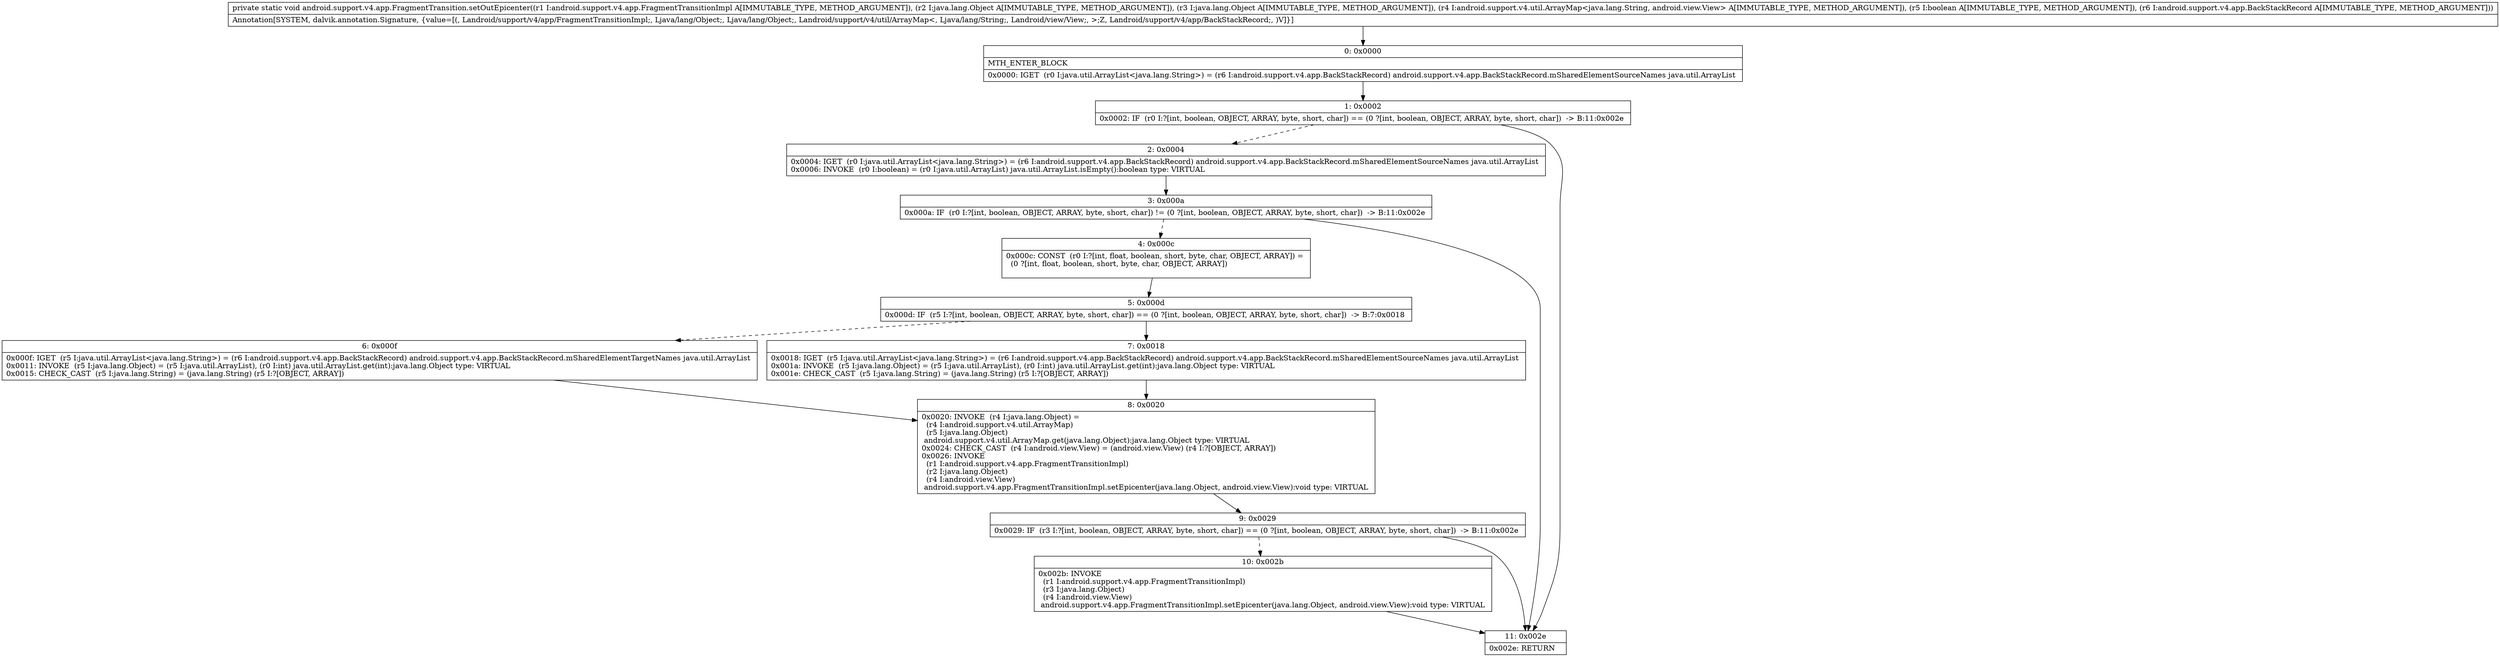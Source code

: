 digraph "CFG forandroid.support.v4.app.FragmentTransition.setOutEpicenter(Landroid\/support\/v4\/app\/FragmentTransitionImpl;Ljava\/lang\/Object;Ljava\/lang\/Object;Landroid\/support\/v4\/util\/ArrayMap;ZLandroid\/support\/v4\/app\/BackStackRecord;)V" {
Node_0 [shape=record,label="{0\:\ 0x0000|MTH_ENTER_BLOCK\l|0x0000: IGET  (r0 I:java.util.ArrayList\<java.lang.String\>) = (r6 I:android.support.v4.app.BackStackRecord) android.support.v4.app.BackStackRecord.mSharedElementSourceNames java.util.ArrayList \l}"];
Node_1 [shape=record,label="{1\:\ 0x0002|0x0002: IF  (r0 I:?[int, boolean, OBJECT, ARRAY, byte, short, char]) == (0 ?[int, boolean, OBJECT, ARRAY, byte, short, char])  \-\> B:11:0x002e \l}"];
Node_2 [shape=record,label="{2\:\ 0x0004|0x0004: IGET  (r0 I:java.util.ArrayList\<java.lang.String\>) = (r6 I:android.support.v4.app.BackStackRecord) android.support.v4.app.BackStackRecord.mSharedElementSourceNames java.util.ArrayList \l0x0006: INVOKE  (r0 I:boolean) = (r0 I:java.util.ArrayList) java.util.ArrayList.isEmpty():boolean type: VIRTUAL \l}"];
Node_3 [shape=record,label="{3\:\ 0x000a|0x000a: IF  (r0 I:?[int, boolean, OBJECT, ARRAY, byte, short, char]) != (0 ?[int, boolean, OBJECT, ARRAY, byte, short, char])  \-\> B:11:0x002e \l}"];
Node_4 [shape=record,label="{4\:\ 0x000c|0x000c: CONST  (r0 I:?[int, float, boolean, short, byte, char, OBJECT, ARRAY]) = \l  (0 ?[int, float, boolean, short, byte, char, OBJECT, ARRAY])\l \l}"];
Node_5 [shape=record,label="{5\:\ 0x000d|0x000d: IF  (r5 I:?[int, boolean, OBJECT, ARRAY, byte, short, char]) == (0 ?[int, boolean, OBJECT, ARRAY, byte, short, char])  \-\> B:7:0x0018 \l}"];
Node_6 [shape=record,label="{6\:\ 0x000f|0x000f: IGET  (r5 I:java.util.ArrayList\<java.lang.String\>) = (r6 I:android.support.v4.app.BackStackRecord) android.support.v4.app.BackStackRecord.mSharedElementTargetNames java.util.ArrayList \l0x0011: INVOKE  (r5 I:java.lang.Object) = (r5 I:java.util.ArrayList), (r0 I:int) java.util.ArrayList.get(int):java.lang.Object type: VIRTUAL \l0x0015: CHECK_CAST  (r5 I:java.lang.String) = (java.lang.String) (r5 I:?[OBJECT, ARRAY]) \l}"];
Node_7 [shape=record,label="{7\:\ 0x0018|0x0018: IGET  (r5 I:java.util.ArrayList\<java.lang.String\>) = (r6 I:android.support.v4.app.BackStackRecord) android.support.v4.app.BackStackRecord.mSharedElementSourceNames java.util.ArrayList \l0x001a: INVOKE  (r5 I:java.lang.Object) = (r5 I:java.util.ArrayList), (r0 I:int) java.util.ArrayList.get(int):java.lang.Object type: VIRTUAL \l0x001e: CHECK_CAST  (r5 I:java.lang.String) = (java.lang.String) (r5 I:?[OBJECT, ARRAY]) \l}"];
Node_8 [shape=record,label="{8\:\ 0x0020|0x0020: INVOKE  (r4 I:java.lang.Object) = \l  (r4 I:android.support.v4.util.ArrayMap)\l  (r5 I:java.lang.Object)\l android.support.v4.util.ArrayMap.get(java.lang.Object):java.lang.Object type: VIRTUAL \l0x0024: CHECK_CAST  (r4 I:android.view.View) = (android.view.View) (r4 I:?[OBJECT, ARRAY]) \l0x0026: INVOKE  \l  (r1 I:android.support.v4.app.FragmentTransitionImpl)\l  (r2 I:java.lang.Object)\l  (r4 I:android.view.View)\l android.support.v4.app.FragmentTransitionImpl.setEpicenter(java.lang.Object, android.view.View):void type: VIRTUAL \l}"];
Node_9 [shape=record,label="{9\:\ 0x0029|0x0029: IF  (r3 I:?[int, boolean, OBJECT, ARRAY, byte, short, char]) == (0 ?[int, boolean, OBJECT, ARRAY, byte, short, char])  \-\> B:11:0x002e \l}"];
Node_10 [shape=record,label="{10\:\ 0x002b|0x002b: INVOKE  \l  (r1 I:android.support.v4.app.FragmentTransitionImpl)\l  (r3 I:java.lang.Object)\l  (r4 I:android.view.View)\l android.support.v4.app.FragmentTransitionImpl.setEpicenter(java.lang.Object, android.view.View):void type: VIRTUAL \l}"];
Node_11 [shape=record,label="{11\:\ 0x002e|0x002e: RETURN   \l}"];
MethodNode[shape=record,label="{private static void android.support.v4.app.FragmentTransition.setOutEpicenter((r1 I:android.support.v4.app.FragmentTransitionImpl A[IMMUTABLE_TYPE, METHOD_ARGUMENT]), (r2 I:java.lang.Object A[IMMUTABLE_TYPE, METHOD_ARGUMENT]), (r3 I:java.lang.Object A[IMMUTABLE_TYPE, METHOD_ARGUMENT]), (r4 I:android.support.v4.util.ArrayMap\<java.lang.String, android.view.View\> A[IMMUTABLE_TYPE, METHOD_ARGUMENT]), (r5 I:boolean A[IMMUTABLE_TYPE, METHOD_ARGUMENT]), (r6 I:android.support.v4.app.BackStackRecord A[IMMUTABLE_TYPE, METHOD_ARGUMENT]))  | Annotation[SYSTEM, dalvik.annotation.Signature, \{value=[(, Landroid\/support\/v4\/app\/FragmentTransitionImpl;, Ljava\/lang\/Object;, Ljava\/lang\/Object;, Landroid\/support\/v4\/util\/ArrayMap\<, Ljava\/lang\/String;, Landroid\/view\/View;, \>;Z, Landroid\/support\/v4\/app\/BackStackRecord;, )V]\}]\l}"];
MethodNode -> Node_0;
Node_0 -> Node_1;
Node_1 -> Node_2[style=dashed];
Node_1 -> Node_11;
Node_2 -> Node_3;
Node_3 -> Node_4[style=dashed];
Node_3 -> Node_11;
Node_4 -> Node_5;
Node_5 -> Node_6[style=dashed];
Node_5 -> Node_7;
Node_6 -> Node_8;
Node_7 -> Node_8;
Node_8 -> Node_9;
Node_9 -> Node_10[style=dashed];
Node_9 -> Node_11;
Node_10 -> Node_11;
}

